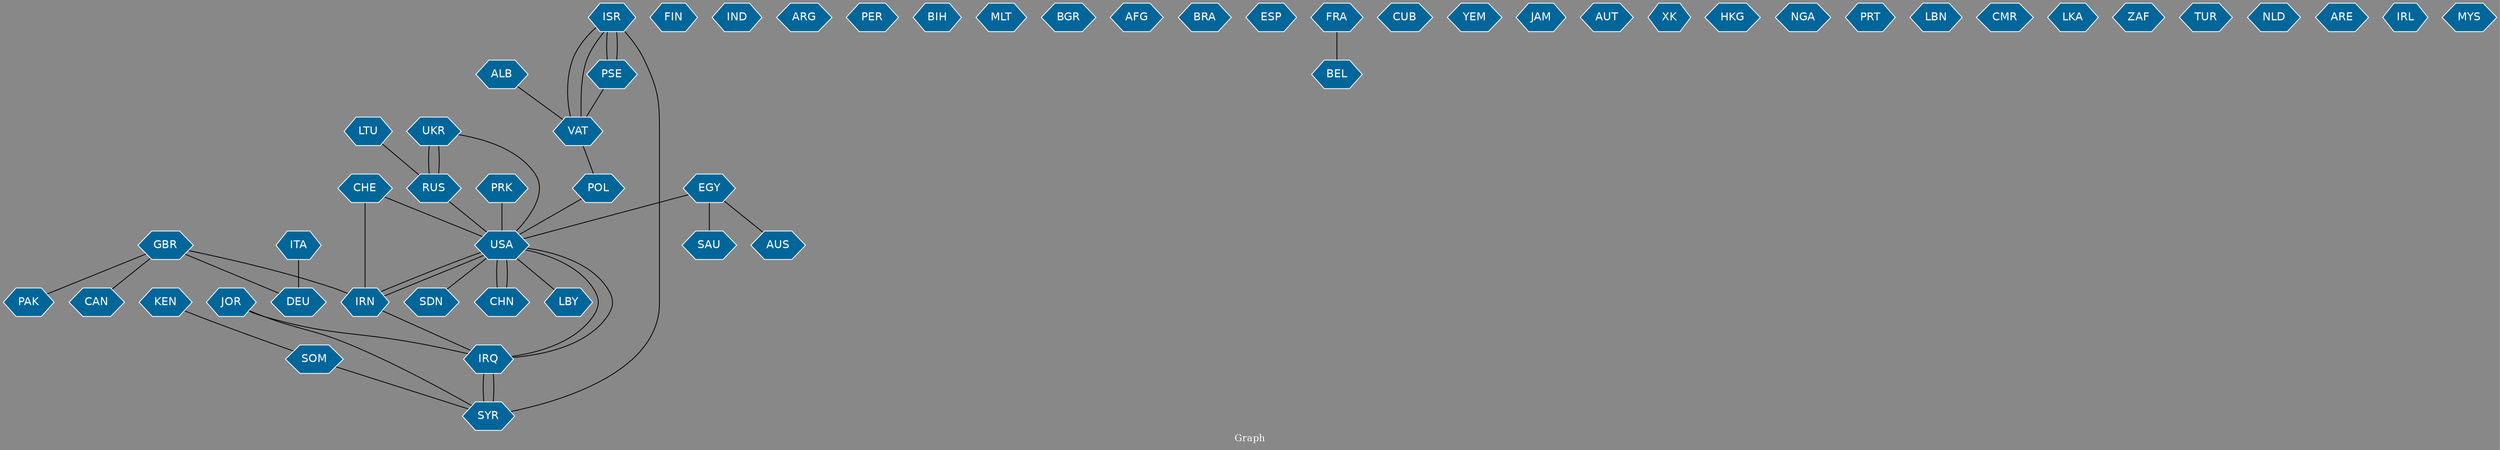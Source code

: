 // Countries together in item graph
graph {
	graph [bgcolor="#888888" fontcolor=white fontsize=12 label="Graph" outputorder=edgesfirst overlap=prism]
	node [color=white fillcolor="#006699" fontcolor=white fontname=Helvetica shape=hexagon style=filled]
	edge [arrowhead=open color=black fontcolor=white fontname=Courier fontsize=12]
		USA [label=USA]
		SYR [label=SYR]
		ISR [label=ISR]
		IRQ [label=IRQ]
		IRN [label=IRN]
		FIN [label=FIN]
		PAK [label=PAK]
		ITA [label=ITA]
		EGY [label=EGY]
		IND [label=IND]
		ARG [label=ARG]
		VAT [label=VAT]
		PER [label=PER]
		LBY [label=LBY]
		BIH [label=BIH]
		UKR [label=UKR]
		PSE [label=PSE]
		MLT [label=MLT]
		RUS [label=RUS]
		BGR [label=BGR]
		AFG [label=AFG]
		BRA [label=BRA]
		KEN [label=KEN]
		SOM [label=SOM]
		DEU [label=DEU]
		PRK [label=PRK]
		ESP [label=ESP]
		FRA [label=FRA]
		GBR [label=GBR]
		SDN [label=SDN]
		CUB [label=CUB]
		BEL [label=BEL]
		POL [label=POL]
		CHN [label=CHN]
		YEM [label=YEM]
		LTU [label=LTU]
		AUS [label=AUS]
		JAM [label=JAM]
		CAN [label=CAN]
		AUT [label=AUT]
		XK [label=XK]
		HKG [label=HKG]
		SAU [label=SAU]
		NGA [label=NGA]
		PRT [label=PRT]
		LBN [label=LBN]
		CMR [label=CMR]
		JOR [label=JOR]
		LKA [label=LKA]
		ZAF [label=ZAF]
		TUR [label=TUR]
		NLD [label=NLD]
		ARE [label=ARE]
		CHE [label=CHE]
		ALB [label=ALB]
		IRL [label=IRL]
		MYS [label=MYS]
			FRA -- BEL [weight=1]
			SYR -- IRQ [weight=2]
			JOR -- IRQ [weight=1]
			ISR -- PSE [weight=2]
			UKR -- RUS [weight=7]
			EGY -- SAU [weight=1]
			CHN -- USA [weight=1]
			LTU -- RUS [weight=1]
			ISR -- SYR [weight=1]
			IRQ -- USA [weight=3]
			GBR -- IRN [weight=1]
			GBR -- CAN [weight=1]
			ISR -- VAT [weight=2]
			CHE -- IRN [weight=1]
			VAT -- POL [weight=1]
			GBR -- PAK [weight=1]
			GBR -- DEU [weight=1]
			USA -- IRQ [weight=2]
			EGY -- USA [weight=1]
			USA -- LBY [weight=1]
			EGY -- AUS [weight=1]
			CHE -- USA [weight=1]
			PSE -- VAT [weight=3]
			RUS -- USA [weight=1]
			PSE -- ISR [weight=4]
			UKR -- USA [weight=1]
			RUS -- UKR [weight=11]
			IRQ -- SYR [weight=1]
			IRN -- USA [weight=1]
			JOR -- SYR [weight=1]
			USA -- CHN [weight=1]
			ITA -- DEU [weight=1]
			KEN -- SOM [weight=1]
			VAT -- ISR [weight=1]
			IRN -- IRQ [weight=3]
			PRK -- USA [weight=2]
			POL -- USA [weight=1]
			SOM -- SYR [weight=1]
			USA -- IRN [weight=2]
			USA -- SDN [weight=1]
			ALB -- VAT [weight=1]
}